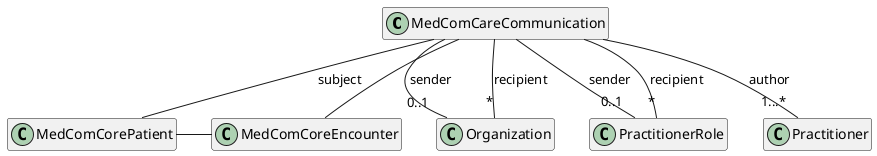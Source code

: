 @startuml CareCommunicationCommunication

hide empty members

class "MedComCareCommunication" as communication
class "MedComCorePatient" as patient
class "MedComCoreEncounter" as encounter
class "Organization" as recipientOrganization
class "PractitionerRole" as recipientRole
class "Practitioner" as author

communication -- patient : "subject"
communication -- encounter
communication --"0..1" recipientOrganization : "sender"
communication --"0..1" recipientRole : "sender"
communication --"*" recipientOrganization : "recipient"
communication --"*" recipientRole : "recipient"
communication --"1...*" author : "author"

patient - encounter
@enduml